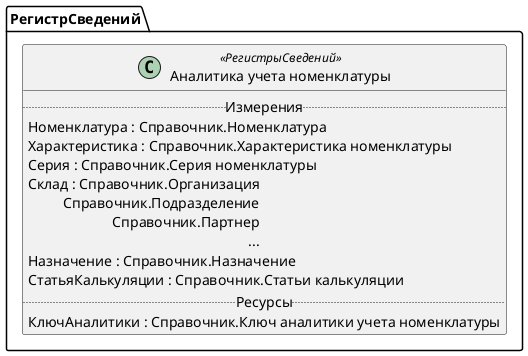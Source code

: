 ﻿@startuml АналитикаУчетаНоменклатуры
'!include templates.wsd
'..\include templates.wsd
class РегистрСведений.АналитикаУчетаНоменклатуры as "Аналитика учета номенклатуры" <<РегистрыСведений>>
{
..Измерения..
Номенклатура : Справочник.Номенклатура
Характеристика : Справочник.Характеристика номенклатуры
Серия : Справочник.Серия номенклатуры
Склад : Справочник.Организация\rСправочник.Подразделение\rСправочник.Партнер\r...
Назначение : Справочник.Назначение
СтатьяКалькуляции : Справочник.Статьи калькуляции
..Ресурсы..
КлючАналитики : Справочник.Ключ аналитики учета номенклатуры
}
@enduml
